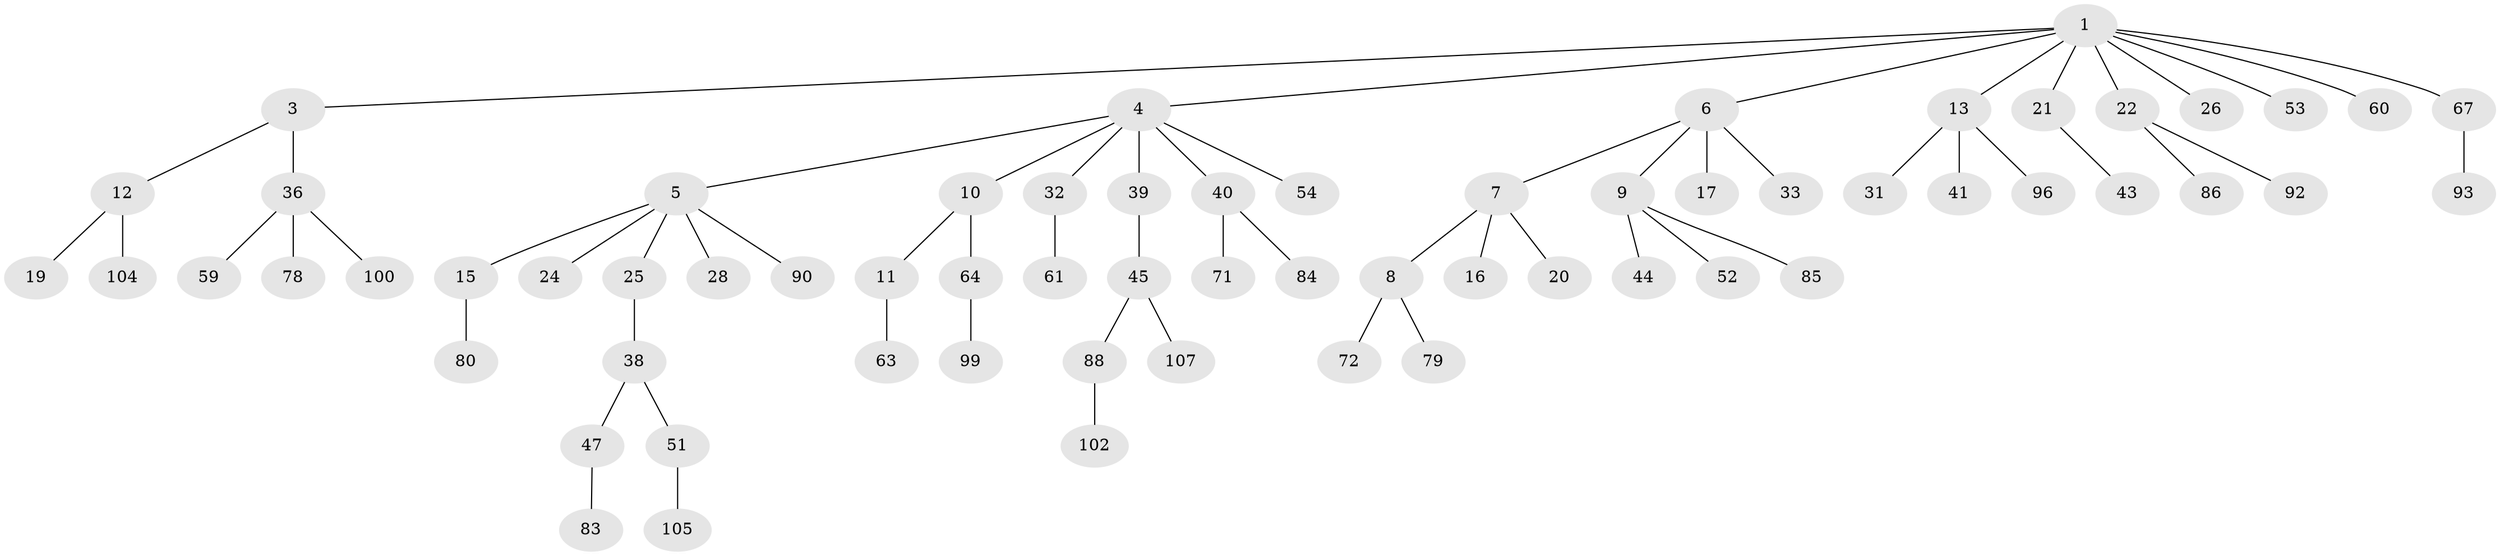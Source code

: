 // original degree distribution, {6: 0.045871559633027525, 3: 0.1651376146788991, 5: 0.01834862385321101, 2: 0.21100917431192662, 4: 0.045871559633027525, 1: 0.5137614678899083}
// Generated by graph-tools (version 1.1) at 2025/19/03/04/25 18:19:20]
// undirected, 65 vertices, 64 edges
graph export_dot {
graph [start="1"]
  node [color=gray90,style=filled];
  1 [super="+2"];
  3;
  4 [super="+29+97"];
  5;
  6;
  7 [super="+76+14+89"];
  8 [super="+18+98"];
  9 [super="+30+73"];
  10;
  11;
  12 [super="+77"];
  13 [super="+23"];
  15 [super="+91"];
  16;
  17;
  19 [super="+48+57"];
  20;
  21 [super="+35"];
  22 [super="+55"];
  24;
  25 [super="+27"];
  26;
  28 [super="+109"];
  31;
  32 [super="+34+42"];
  33 [super="+37"];
  36 [super="+46"];
  38;
  39 [super="+94"];
  40 [super="+50"];
  41;
  43 [super="+69+74"];
  44;
  45 [super="+58"];
  47 [super="+108"];
  51 [super="+103"];
  52;
  53 [super="+65"];
  54 [super="+95+81"];
  59 [super="+82"];
  60 [super="+70"];
  61;
  63 [super="+106"];
  64;
  67 [super="+87"];
  71;
  72;
  78;
  79;
  80;
  83;
  84 [super="+101"];
  85;
  86;
  88;
  90;
  92;
  93;
  96;
  99;
  100;
  102;
  104;
  105;
  107;
  1 -- 6;
  1 -- 21;
  1 -- 26;
  1 -- 60;
  1 -- 67;
  1 -- 3;
  1 -- 4;
  1 -- 53;
  1 -- 22;
  1 -- 13;
  3 -- 12;
  3 -- 36;
  4 -- 5;
  4 -- 10;
  4 -- 40;
  4 -- 32;
  4 -- 54;
  4 -- 39;
  5 -- 15;
  5 -- 24;
  5 -- 25;
  5 -- 28;
  5 -- 90;
  6 -- 7;
  6 -- 9;
  6 -- 17;
  6 -- 33;
  7 -- 8;
  7 -- 16;
  7 -- 20;
  8 -- 72;
  8 -- 79;
  9 -- 44;
  9 -- 85;
  9 -- 52;
  10 -- 11;
  10 -- 64;
  11 -- 63;
  12 -- 19;
  12 -- 104;
  13 -- 41;
  13 -- 96;
  13 -- 31;
  15 -- 80;
  21 -- 43;
  22 -- 86;
  22 -- 92;
  25 -- 38;
  32 -- 61;
  36 -- 100;
  36 -- 59;
  36 -- 78;
  38 -- 47;
  38 -- 51;
  39 -- 45;
  40 -- 71;
  40 -- 84;
  45 -- 88;
  45 -- 107;
  47 -- 83;
  51 -- 105;
  64 -- 99;
  67 -- 93;
  88 -- 102;
}
